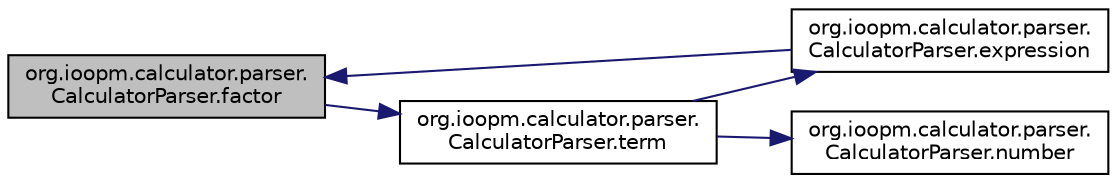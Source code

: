 digraph "org.ioopm.calculator.parser.CalculatorParser.factor"
{
  edge [fontname="Helvetica",fontsize="10",labelfontname="Helvetica",labelfontsize="10"];
  node [fontname="Helvetica",fontsize="10",shape=record];
  rankdir="LR";
  Node10 [label="org.ioopm.calculator.parser.\lCalculatorParser.factor",height=0.2,width=0.4,color="black", fillcolor="grey75", style="filled", fontcolor="black"];
  Node10 -> Node11 [color="midnightblue",fontsize="10",style="solid",fontname="Helvetica"];
  Node11 [label="org.ioopm.calculator.parser.\lCalculatorParser.term",height=0.2,width=0.4,color="black", fillcolor="white", style="filled",URL="$classorg_1_1ioopm_1_1calculator_1_1parser_1_1_calculator_parser.html#a196ef16844257956f28b3b2d7552b99d"];
  Node11 -> Node12 [color="midnightblue",fontsize="10",style="solid",fontname="Helvetica"];
  Node12 [label="org.ioopm.calculator.parser.\lCalculatorParser.expression",height=0.2,width=0.4,color="black", fillcolor="white", style="filled",URL="$classorg_1_1ioopm_1_1calculator_1_1parser_1_1_calculator_parser.html#a3ed07ce8e7f05029424e728af002e043"];
  Node12 -> Node10 [color="midnightblue",fontsize="10",style="solid",fontname="Helvetica"];
  Node11 -> Node13 [color="midnightblue",fontsize="10",style="solid",fontname="Helvetica"];
  Node13 [label="org.ioopm.calculator.parser.\lCalculatorParser.number",height=0.2,width=0.4,color="black", fillcolor="white", style="filled",URL="$classorg_1_1ioopm_1_1calculator_1_1parser_1_1_calculator_parser.html#ad7f03e4b713f6534ce2c564f4857c0bb"];
}
